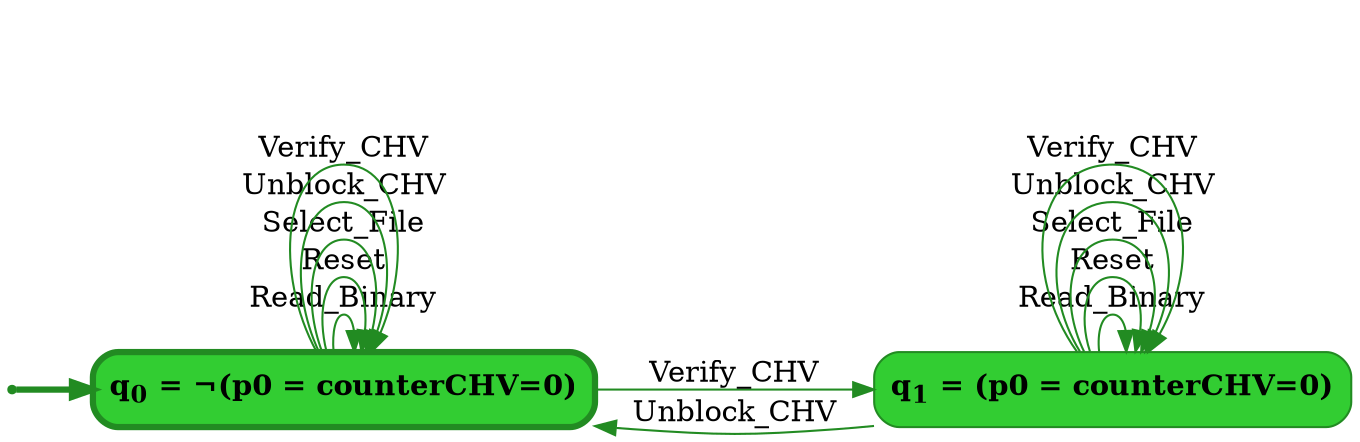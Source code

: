 digraph g {

	rankdir="LR"

	__invisible__[shape="point", color="forestgreen"]
	q0[label=<<b>q<sub>0</sub> = ¬(p0 = counterCHV=0)</b>>, shape="box", style="rounded, filled", fillcolor="limegreen", color="forestgreen", penwidth=3] // Initial
	q1[label=<<b>q<sub>1</sub> = (p0 = counterCHV=0)</b>>, shape="box", style="rounded, filled", fillcolor="limegreen", color="forestgreen"]

	__invisible__ -> q0[penwidth=3, color="forestgreen"]
	q0 -> q0[label=<Read_Binary>, color="forestgreen"]
	q0 -> q0[label=<Reset>, color="forestgreen"]
	q0 -> q0[label=<Select_File>, color="forestgreen"]
	q0 -> q0[label=<Unblock_CHV>, color="forestgreen"]
	q0 -> q0[label=<Verify_CHV>, color="forestgreen"]
	q0 -> q1[label=<Verify_CHV>, color="forestgreen"]
	q1 -> q1[label=<Read_Binary>, color="forestgreen"]
	q1 -> q1[label=<Reset>, color="forestgreen"]
	q1 -> q1[label=<Select_File>, color="forestgreen"]
	q1 -> q1[label=<Unblock_CHV>, color="forestgreen"]
	q1 -> q0[label=<Unblock_CHV>, color="forestgreen"]
	q1 -> q1[label=<Verify_CHV>, color="forestgreen"]

}
